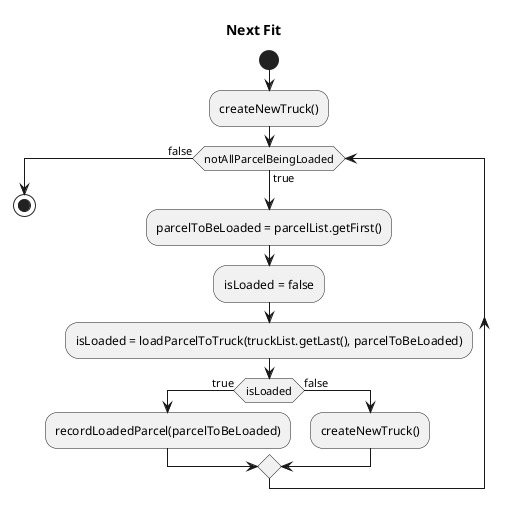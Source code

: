 @startuml
skinparam shadowing false
title Next Fit
start
:createNewTruck();
while (notAllParcelBeingLoaded) is (true)
    :parcelToBeLoaded = parcelList.getFirst();
    :isLoaded = false;
    :isLoaded = loadParcelToTruck(truckList.getLast(), parcelToBeLoaded);

    if (isLoaded) then (true)
        :recordLoadedParcel(parcelToBeLoaded);
    else (false)
        :createNewTruck();
    endif
endwhile (false)
stop
@enduml

@startuml
skinparam shadowing false
title First Fit Decreasing
start
:createNewTruck();
while (notAllParcelBeingLoaded) is (true)
    :parcelToBeLoaded = parcelList.getFirst();
    :isLoaded = false;

    while (For each truck in truckList) is (next truck)
        :isLoaded = loadParcelToTruck(truck, parcelToBeLoaded);
         if (isLoaded) then (true)
            :recordLoadedParcel(parcelToBeLoaded);
            break;
        else  (false)
        endif
    endwhile (finish iterate all truck)
    if (!isLoaded) then (true)
        :createNewTruck();
    endif
endwhile (false)
stop
@enduml

